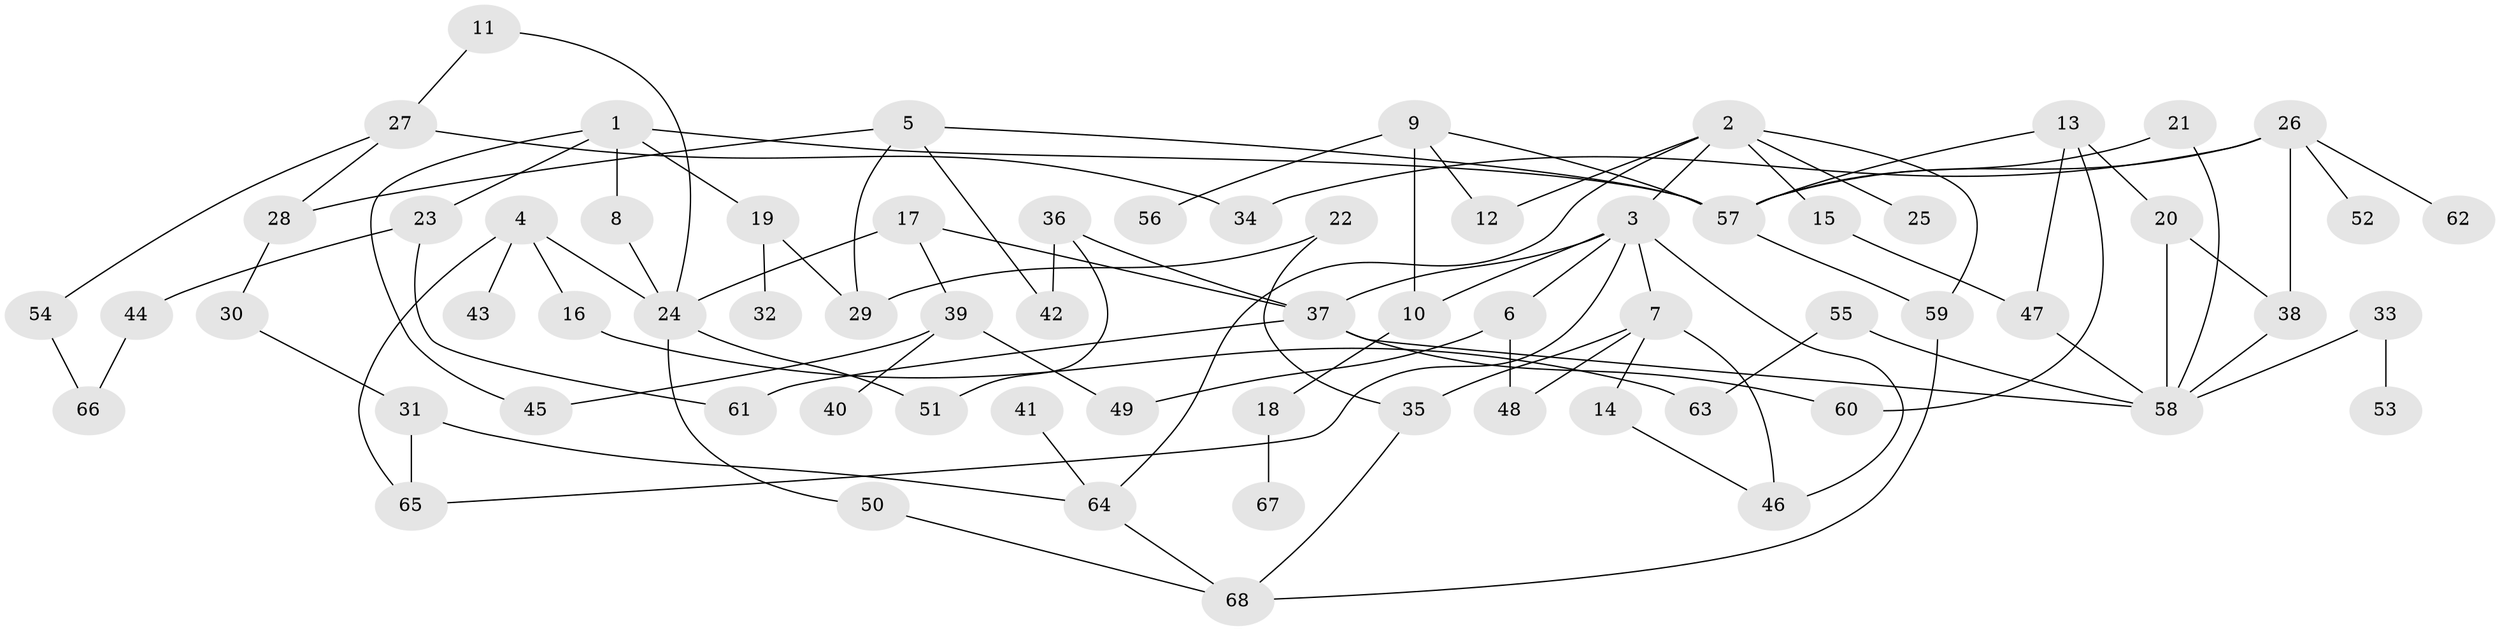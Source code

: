 // original degree distribution, {4: 0.10714285714285714, 8: 0.008928571428571428, 5: 0.026785714285714284, 6: 0.026785714285714284, 3: 0.20535714285714285, 7: 0.026785714285714284, 2: 0.3392857142857143, 1: 0.25892857142857145}
// Generated by graph-tools (version 1.1) at 2025/36/03/04/25 23:36:07]
// undirected, 68 vertices, 97 edges
graph export_dot {
  node [color=gray90,style=filled];
  1;
  2;
  3;
  4;
  5;
  6;
  7;
  8;
  9;
  10;
  11;
  12;
  13;
  14;
  15;
  16;
  17;
  18;
  19;
  20;
  21;
  22;
  23;
  24;
  25;
  26;
  27;
  28;
  29;
  30;
  31;
  32;
  33;
  34;
  35;
  36;
  37;
  38;
  39;
  40;
  41;
  42;
  43;
  44;
  45;
  46;
  47;
  48;
  49;
  50;
  51;
  52;
  53;
  54;
  55;
  56;
  57;
  58;
  59;
  60;
  61;
  62;
  63;
  64;
  65;
  66;
  67;
  68;
  1 -- 8 [weight=1.0];
  1 -- 19 [weight=1.0];
  1 -- 23 [weight=1.0];
  1 -- 45 [weight=1.0];
  1 -- 57 [weight=1.0];
  2 -- 3 [weight=1.0];
  2 -- 12 [weight=1.0];
  2 -- 15 [weight=1.0];
  2 -- 25 [weight=1.0];
  2 -- 59 [weight=1.0];
  2 -- 64 [weight=1.0];
  3 -- 6 [weight=1.0];
  3 -- 7 [weight=1.0];
  3 -- 10 [weight=1.0];
  3 -- 37 [weight=1.0];
  3 -- 46 [weight=1.0];
  3 -- 65 [weight=1.0];
  4 -- 16 [weight=1.0];
  4 -- 24 [weight=1.0];
  4 -- 43 [weight=1.0];
  4 -- 65 [weight=1.0];
  5 -- 28 [weight=1.0];
  5 -- 29 [weight=1.0];
  5 -- 42 [weight=1.0];
  5 -- 57 [weight=1.0];
  6 -- 48 [weight=1.0];
  6 -- 49 [weight=1.0];
  7 -- 14 [weight=1.0];
  7 -- 35 [weight=1.0];
  7 -- 46 [weight=1.0];
  7 -- 48 [weight=1.0];
  8 -- 24 [weight=1.0];
  9 -- 10 [weight=2.0];
  9 -- 12 [weight=1.0];
  9 -- 56 [weight=1.0];
  9 -- 57 [weight=1.0];
  10 -- 18 [weight=1.0];
  11 -- 24 [weight=1.0];
  11 -- 27 [weight=1.0];
  13 -- 20 [weight=1.0];
  13 -- 47 [weight=1.0];
  13 -- 57 [weight=1.0];
  13 -- 60 [weight=1.0];
  14 -- 46 [weight=1.0];
  15 -- 47 [weight=1.0];
  16 -- 63 [weight=1.0];
  17 -- 24 [weight=1.0];
  17 -- 37 [weight=1.0];
  17 -- 39 [weight=1.0];
  18 -- 67 [weight=1.0];
  19 -- 29 [weight=1.0];
  19 -- 32 [weight=1.0];
  20 -- 38 [weight=1.0];
  20 -- 58 [weight=1.0];
  21 -- 57 [weight=1.0];
  21 -- 58 [weight=1.0];
  22 -- 29 [weight=1.0];
  22 -- 35 [weight=1.0];
  23 -- 44 [weight=1.0];
  23 -- 61 [weight=1.0];
  24 -- 50 [weight=1.0];
  24 -- 51 [weight=1.0];
  26 -- 34 [weight=1.0];
  26 -- 38 [weight=1.0];
  26 -- 52 [weight=1.0];
  26 -- 57 [weight=1.0];
  26 -- 62 [weight=1.0];
  27 -- 28 [weight=1.0];
  27 -- 34 [weight=1.0];
  27 -- 54 [weight=1.0];
  28 -- 30 [weight=1.0];
  30 -- 31 [weight=1.0];
  31 -- 64 [weight=1.0];
  31 -- 65 [weight=1.0];
  33 -- 53 [weight=1.0];
  33 -- 58 [weight=1.0];
  35 -- 68 [weight=1.0];
  36 -- 37 [weight=1.0];
  36 -- 42 [weight=1.0];
  36 -- 51 [weight=1.0];
  37 -- 58 [weight=1.0];
  37 -- 60 [weight=1.0];
  37 -- 61 [weight=1.0];
  38 -- 58 [weight=1.0];
  39 -- 40 [weight=1.0];
  39 -- 45 [weight=1.0];
  39 -- 49 [weight=1.0];
  41 -- 64 [weight=1.0];
  44 -- 66 [weight=1.0];
  47 -- 58 [weight=1.0];
  50 -- 68 [weight=1.0];
  54 -- 66 [weight=1.0];
  55 -- 58 [weight=1.0];
  55 -- 63 [weight=1.0];
  57 -- 59 [weight=1.0];
  59 -- 68 [weight=1.0];
  64 -- 68 [weight=1.0];
}
